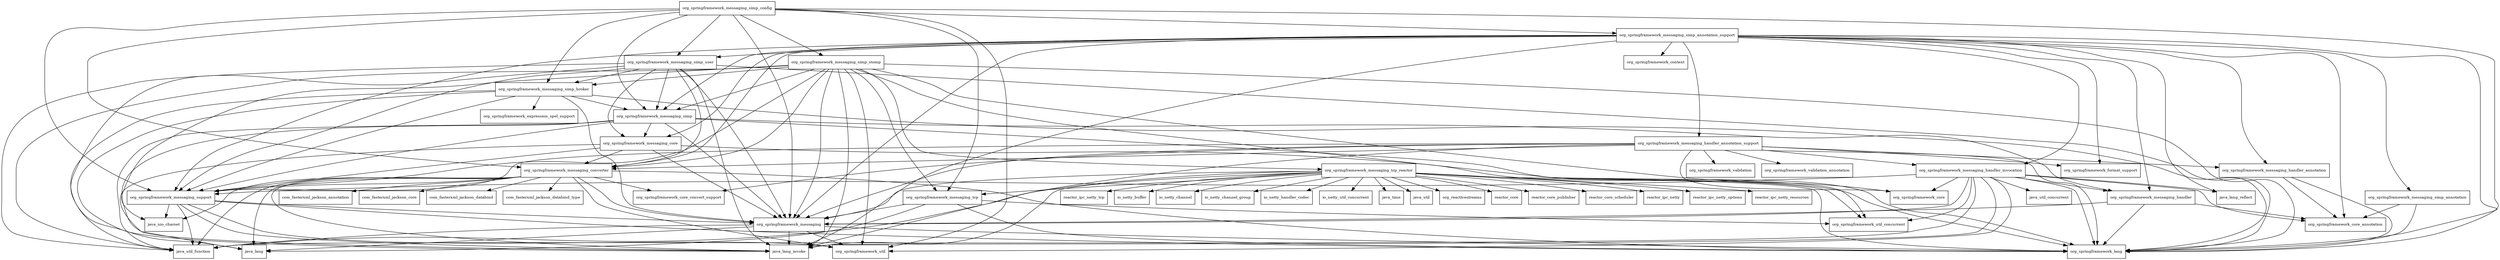 digraph spring_messaging_5_0_6_RELEASE_package_dependencies {
  node [shape = box, fontsize=10.0];
  org_springframework_messaging -> java_lang;
  org_springframework_messaging -> java_lang_invoke;
  org_springframework_messaging -> java_util_function;
  org_springframework_messaging -> org_springframework_lang;
  org_springframework_messaging -> org_springframework_util;
  org_springframework_messaging_converter -> com_fasterxml_jackson_annotation;
  org_springframework_messaging_converter -> com_fasterxml_jackson_core;
  org_springframework_messaging_converter -> com_fasterxml_jackson_databind;
  org_springframework_messaging_converter -> com_fasterxml_jackson_databind_type;
  org_springframework_messaging_converter -> java_lang;
  org_springframework_messaging_converter -> java_lang_invoke;
  org_springframework_messaging_converter -> java_nio_charset;
  org_springframework_messaging_converter -> java_util_function;
  org_springframework_messaging_converter -> org_springframework_core_convert_support;
  org_springframework_messaging_converter -> org_springframework_lang;
  org_springframework_messaging_converter -> org_springframework_messaging;
  org_springframework_messaging_converter -> org_springframework_messaging_support;
  org_springframework_messaging_converter -> org_springframework_util;
  org_springframework_messaging_core -> java_lang;
  org_springframework_messaging_core -> org_springframework_lang;
  org_springframework_messaging_core -> org_springframework_messaging;
  org_springframework_messaging_core -> org_springframework_messaging_converter;
  org_springframework_messaging_core -> org_springframework_messaging_support;
  org_springframework_messaging_handler -> org_springframework_core_annotation;
  org_springframework_messaging_handler -> org_springframework_lang;
  org_springframework_messaging_handler -> org_springframework_messaging;
  org_springframework_messaging_handler_annotation -> org_springframework_core_annotation;
  org_springframework_messaging_handler_annotation -> org_springframework_lang;
  org_springframework_messaging_handler_annotation_support -> java_lang_invoke;
  org_springframework_messaging_handler_annotation_support -> org_springframework_core;
  org_springframework_messaging_handler_annotation_support -> org_springframework_core_convert_support;
  org_springframework_messaging_handler_annotation_support -> org_springframework_format_support;
  org_springframework_messaging_handler_annotation_support -> org_springframework_lang;
  org_springframework_messaging_handler_annotation_support -> org_springframework_messaging;
  org_springframework_messaging_handler_annotation_support -> org_springframework_messaging_converter;
  org_springframework_messaging_handler_annotation_support -> org_springframework_messaging_handler_annotation;
  org_springframework_messaging_handler_annotation_support -> org_springframework_messaging_handler_invocation;
  org_springframework_messaging_handler_annotation_support -> org_springframework_messaging_support;
  org_springframework_messaging_handler_annotation_support -> org_springframework_validation;
  org_springframework_messaging_handler_annotation_support -> org_springframework_validation_annotation;
  org_springframework_messaging_handler_invocation -> java_lang_invoke;
  org_springframework_messaging_handler_invocation -> java_lang_reflect;
  org_springframework_messaging_handler_invocation -> java_util_concurrent;
  org_springframework_messaging_handler_invocation -> java_util_function;
  org_springframework_messaging_handler_invocation -> org_springframework_core;
  org_springframework_messaging_handler_invocation -> org_springframework_core_annotation;
  org_springframework_messaging_handler_invocation -> org_springframework_lang;
  org_springframework_messaging_handler_invocation -> org_springframework_messaging;
  org_springframework_messaging_handler_invocation -> org_springframework_messaging_handler;
  org_springframework_messaging_handler_invocation -> org_springframework_messaging_support;
  org_springframework_messaging_handler_invocation -> org_springframework_util;
  org_springframework_messaging_handler_invocation -> org_springframework_util_concurrent;
  org_springframework_messaging_simp -> java_lang_invoke;
  org_springframework_messaging_simp -> java_util_function;
  org_springframework_messaging_simp -> org_springframework_lang;
  org_springframework_messaging_simp -> org_springframework_messaging;
  org_springframework_messaging_simp -> org_springframework_messaging_core;
  org_springframework_messaging_simp -> org_springframework_messaging_handler;
  org_springframework_messaging_simp -> org_springframework_messaging_support;
  org_springframework_messaging_simp_annotation -> org_springframework_core_annotation;
  org_springframework_messaging_simp_annotation -> org_springframework_lang;
  org_springframework_messaging_simp_annotation_support -> java_lang_invoke;
  org_springframework_messaging_simp_annotation_support -> java_lang_reflect;
  org_springframework_messaging_simp_annotation_support -> org_springframework_context;
  org_springframework_messaging_simp_annotation_support -> org_springframework_core_annotation;
  org_springframework_messaging_simp_annotation_support -> org_springframework_format_support;
  org_springframework_messaging_simp_annotation_support -> org_springframework_lang;
  org_springframework_messaging_simp_annotation_support -> org_springframework_messaging;
  org_springframework_messaging_simp_annotation_support -> org_springframework_messaging_converter;
  org_springframework_messaging_simp_annotation_support -> org_springframework_messaging_core;
  org_springframework_messaging_simp_annotation_support -> org_springframework_messaging_handler;
  org_springframework_messaging_simp_annotation_support -> org_springframework_messaging_handler_annotation;
  org_springframework_messaging_simp_annotation_support -> org_springframework_messaging_handler_annotation_support;
  org_springframework_messaging_simp_annotation_support -> org_springframework_messaging_handler_invocation;
  org_springframework_messaging_simp_annotation_support -> org_springframework_messaging_simp;
  org_springframework_messaging_simp_annotation_support -> org_springframework_messaging_simp_annotation;
  org_springframework_messaging_simp_annotation_support -> org_springframework_messaging_simp_user;
  org_springframework_messaging_simp_annotation_support -> org_springframework_messaging_support;
  org_springframework_messaging_simp_broker -> java_lang_invoke;
  org_springframework_messaging_simp_broker -> java_util_function;
  org_springframework_messaging_simp_broker -> org_springframework_expression_spel_support;
  org_springframework_messaging_simp_broker -> org_springframework_lang;
  org_springframework_messaging_simp_broker -> org_springframework_messaging;
  org_springframework_messaging_simp_broker -> org_springframework_messaging_simp;
  org_springframework_messaging_simp_broker -> org_springframework_messaging_support;
  org_springframework_messaging_simp_config -> org_springframework_lang;
  org_springframework_messaging_simp_config -> org_springframework_messaging;
  org_springframework_messaging_simp_config -> org_springframework_messaging_converter;
  org_springframework_messaging_simp_config -> org_springframework_messaging_simp;
  org_springframework_messaging_simp_config -> org_springframework_messaging_simp_annotation_support;
  org_springframework_messaging_simp_config -> org_springframework_messaging_simp_broker;
  org_springframework_messaging_simp_config -> org_springframework_messaging_simp_stomp;
  org_springframework_messaging_simp_config -> org_springframework_messaging_simp_user;
  org_springframework_messaging_simp_config -> org_springframework_messaging_support;
  org_springframework_messaging_simp_config -> org_springframework_messaging_tcp;
  org_springframework_messaging_simp_config -> org_springframework_util;
  org_springframework_messaging_simp_stomp -> java_lang_invoke;
  org_springframework_messaging_simp_stomp -> java_nio_charset;
  org_springframework_messaging_simp_stomp -> java_util_function;
  org_springframework_messaging_simp_stomp -> org_springframework_core;
  org_springframework_messaging_simp_stomp -> org_springframework_lang;
  org_springframework_messaging_simp_stomp -> org_springframework_messaging;
  org_springframework_messaging_simp_stomp -> org_springframework_messaging_converter;
  org_springframework_messaging_simp_stomp -> org_springframework_messaging_simp;
  org_springframework_messaging_simp_stomp -> org_springframework_messaging_simp_broker;
  org_springframework_messaging_simp_stomp -> org_springframework_messaging_support;
  org_springframework_messaging_simp_stomp -> org_springframework_messaging_tcp;
  org_springframework_messaging_simp_stomp -> org_springframework_messaging_tcp_reactor;
  org_springframework_messaging_simp_stomp -> org_springframework_util;
  org_springframework_messaging_simp_stomp -> org_springframework_util_concurrent;
  org_springframework_messaging_simp_user -> java_lang;
  org_springframework_messaging_simp_user -> java_lang_invoke;
  org_springframework_messaging_simp_user -> java_util_function;
  org_springframework_messaging_simp_user -> org_springframework_lang;
  org_springframework_messaging_simp_user -> org_springframework_messaging;
  org_springframework_messaging_simp_user -> org_springframework_messaging_converter;
  org_springframework_messaging_simp_user -> org_springframework_messaging_core;
  org_springframework_messaging_simp_user -> org_springframework_messaging_simp;
  org_springframework_messaging_simp_user -> org_springframework_messaging_simp_broker;
  org_springframework_messaging_simp_user -> org_springframework_messaging_support;
  org_springframework_messaging_support -> java_lang_invoke;
  org_springframework_messaging_support -> java_nio_charset;
  org_springframework_messaging_support -> java_util_function;
  org_springframework_messaging_support -> org_springframework_lang;
  org_springframework_messaging_support -> org_springframework_messaging;
  org_springframework_messaging_support -> org_springframework_util;
  org_springframework_messaging_tcp -> java_lang;
  org_springframework_messaging_tcp -> org_springframework_lang;
  org_springframework_messaging_tcp -> org_springframework_messaging;
  org_springframework_messaging_tcp -> org_springframework_util_concurrent;
  org_springframework_messaging_tcp_reactor -> io_netty_buffer;
  org_springframework_messaging_tcp_reactor -> io_netty_channel;
  org_springframework_messaging_tcp_reactor -> io_netty_channel_group;
  org_springframework_messaging_tcp_reactor -> io_netty_handler_codec;
  org_springframework_messaging_tcp_reactor -> io_netty_util_concurrent;
  org_springframework_messaging_tcp_reactor -> java_lang_invoke;
  org_springframework_messaging_tcp_reactor -> java_time;
  org_springframework_messaging_tcp_reactor -> java_util;
  org_springframework_messaging_tcp_reactor -> java_util_function;
  org_springframework_messaging_tcp_reactor -> org_reactivestreams;
  org_springframework_messaging_tcp_reactor -> org_springframework_lang;
  org_springframework_messaging_tcp_reactor -> org_springframework_messaging;
  org_springframework_messaging_tcp_reactor -> org_springframework_messaging_tcp;
  org_springframework_messaging_tcp_reactor -> org_springframework_util_concurrent;
  org_springframework_messaging_tcp_reactor -> reactor_core;
  org_springframework_messaging_tcp_reactor -> reactor_core_publisher;
  org_springframework_messaging_tcp_reactor -> reactor_core_scheduler;
  org_springframework_messaging_tcp_reactor -> reactor_ipc_netty;
  org_springframework_messaging_tcp_reactor -> reactor_ipc_netty_options;
  org_springframework_messaging_tcp_reactor -> reactor_ipc_netty_resources;
  org_springframework_messaging_tcp_reactor -> reactor_ipc_netty_tcp;
}
